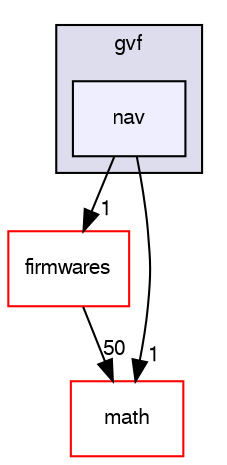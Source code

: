 digraph "sw/airborne/modules/guidance/gvf/nav" {
  compound=true
  node [ fontsize="10", fontname="FreeSans"];
  edge [ labelfontsize="10", labelfontname="FreeSans"];
  subgraph clusterdir_f11651931491444d54c9510df68bbdd5 {
    graph [ bgcolor="#ddddee", pencolor="black", label="gvf" fontname="FreeSans", fontsize="10", URL="dir_f11651931491444d54c9510df68bbdd5.html"]
  dir_6cbe33ad8bda979edc8e42fad66cbe01 [shape=box, label="nav", style="filled", fillcolor="#eeeeff", pencolor="black", URL="dir_6cbe33ad8bda979edc8e42fad66cbe01.html"];
  }
  dir_e7d2494544042a787a6ee70a779a5e07 [shape=box label="firmwares" fillcolor="white" style="filled" color="red" URL="dir_e7d2494544042a787a6ee70a779a5e07.html"];
  dir_29343b6f5fcd4b75a5dfbb985ff56864 [shape=box label="math" fillcolor="white" style="filled" color="red" URL="dir_29343b6f5fcd4b75a5dfbb985ff56864.html"];
  dir_6cbe33ad8bda979edc8e42fad66cbe01->dir_e7d2494544042a787a6ee70a779a5e07 [headlabel="1", labeldistance=1.5 headhref="dir_000156_000092.html"];
  dir_6cbe33ad8bda979edc8e42fad66cbe01->dir_29343b6f5fcd4b75a5dfbb985ff56864 [headlabel="1", labeldistance=1.5 headhref="dir_000156_000105.html"];
  dir_e7d2494544042a787a6ee70a779a5e07->dir_29343b6f5fcd4b75a5dfbb985ff56864 [headlabel="50", labeldistance=1.5 headhref="dir_000092_000105.html"];
}
